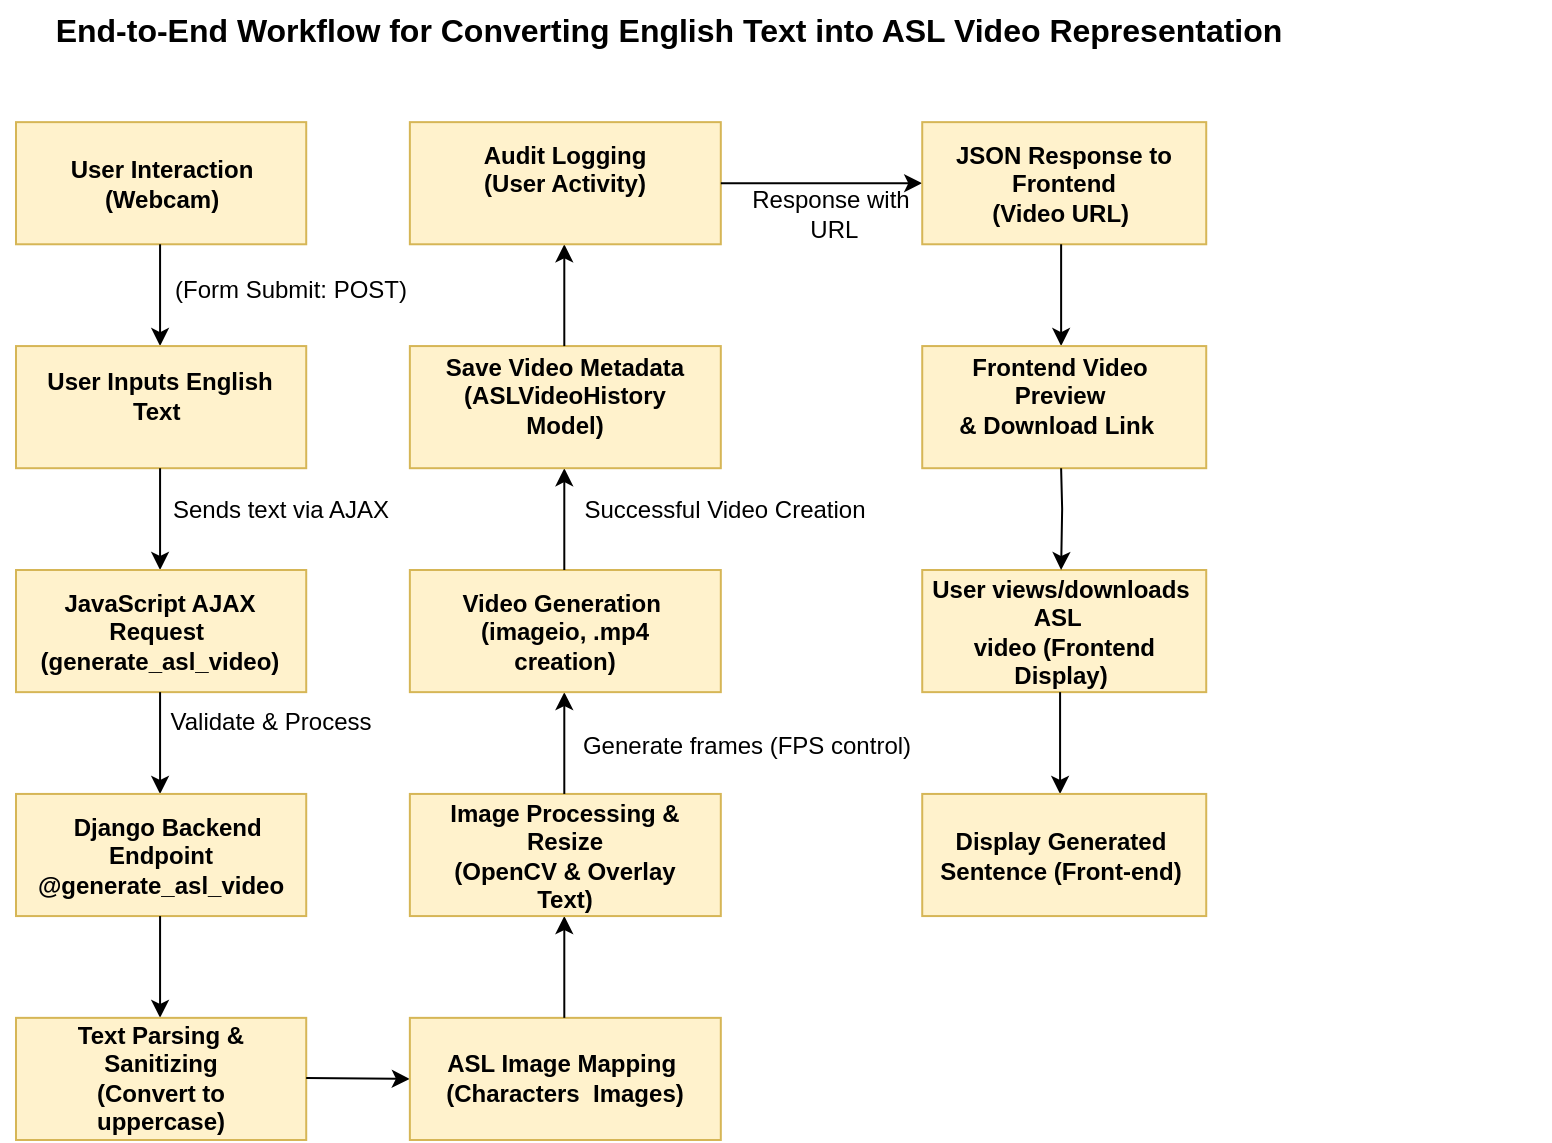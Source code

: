 <mxfile version="26.2.13">
  <diagram id="C5RBs43oDa-KdzZeNtuy" name="Page-1">
    <mxGraphModel dx="948" dy="652" grid="1" gridSize="10" guides="1" tooltips="1" connect="1" arrows="1" fold="1" page="1" pageScale="1" pageWidth="827" pageHeight="1169" math="0" shadow="0">
      <root>
        <mxCell id="WIyWlLk6GJQsqaUBKTNV-0" />
        <mxCell id="WIyWlLk6GJQsqaUBKTNV-1" parent="WIyWlLk6GJQsqaUBKTNV-0" />
        <mxCell id="iUWQHkMu8339N5Hj9UHk-56" value="" style="group" vertex="1" connectable="0" parent="WIyWlLk6GJQsqaUBKTNV-1">
          <mxGeometry x="60" y="50" width="767" height="570" as="geometry" />
        </mxCell>
        <mxCell id="iUWQHkMu8339N5Hj9UHk-57" style="edgeStyle=orthogonalEdgeStyle;rounded=0;orthogonalLoop=1;jettySize=auto;html=1;exitX=0;exitY=0.5;exitDx=0;exitDy=0;" edge="1" parent="iUWQHkMu8339N5Hj9UHk-56" source="iUWQHkMu8339N5Hj9UHk-0">
          <mxGeometry relative="1" as="geometry">
            <mxPoint x="20.73" y="91.607" as="targetPoint" />
          </mxGeometry>
        </mxCell>
        <mxCell id="iUWQHkMu8339N5Hj9UHk-0" value="" style="rounded=0;whiteSpace=wrap;html=1;fillColor=#fff2cc;strokeColor=#d6b656;" vertex="1" parent="iUWQHkMu8339N5Hj9UHk-56">
          <mxGeometry y="61.071" width="145.108" height="61.071" as="geometry" />
        </mxCell>
        <mxCell id="iUWQHkMu8339N5Hj9UHk-1" value="User Interaction (Webcam)" style="text;html=1;align=center;verticalAlign=middle;whiteSpace=wrap;rounded=0;fontStyle=1" vertex="1" parent="iUWQHkMu8339N5Hj9UHk-56">
          <mxGeometry x="15.547" y="76.339" width="114.014" height="30.536" as="geometry" />
        </mxCell>
        <mxCell id="iUWQHkMu8339N5Hj9UHk-2" value="" style="endArrow=classic;html=1;rounded=0;" edge="1" parent="iUWQHkMu8339N5Hj9UHk-56">
          <mxGeometry width="50" height="50" relative="1" as="geometry">
            <mxPoint x="72.036" y="122.143" as="sourcePoint" />
            <mxPoint x="72.036" y="173.036" as="targetPoint" />
          </mxGeometry>
        </mxCell>
        <mxCell id="iUWQHkMu8339N5Hj9UHk-3" value="" style="rounded=0;whiteSpace=wrap;html=1;fillColor=#fff2cc;strokeColor=#d6b656;" vertex="1" parent="iUWQHkMu8339N5Hj9UHk-56">
          <mxGeometry y="173.036" width="145.108" height="61.071" as="geometry" />
        </mxCell>
        <mxCell id="iUWQHkMu8339N5Hj9UHk-4" value="User Inputs English Text&amp;nbsp;" style="text;html=1;align=center;verticalAlign=middle;whiteSpace=wrap;rounded=0;fontStyle=1" vertex="1" parent="iUWQHkMu8339N5Hj9UHk-56">
          <mxGeometry x="10.365" y="183.214" width="124.378" height="30.536" as="geometry" />
        </mxCell>
        <mxCell id="iUWQHkMu8339N5Hj9UHk-5" value="" style="endArrow=classic;html=1;rounded=0;" edge="1" parent="iUWQHkMu8339N5Hj9UHk-56">
          <mxGeometry width="50" height="50" relative="1" as="geometry">
            <mxPoint x="72.036" y="234.107" as="sourcePoint" />
            <mxPoint x="72.036" y="285" as="targetPoint" />
          </mxGeometry>
        </mxCell>
        <mxCell id="iUWQHkMu8339N5Hj9UHk-6" value="" style="rounded=0;whiteSpace=wrap;html=1;fillColor=#fff2cc;strokeColor=#d6b656;" vertex="1" parent="iUWQHkMu8339N5Hj9UHk-56">
          <mxGeometry y="285" width="145.108" height="61.071" as="geometry" />
        </mxCell>
        <mxCell id="iUWQHkMu8339N5Hj9UHk-7" value="JavaScript AJAX Request&amp;nbsp;&lt;div&gt;(generate_asl_video)&lt;br&gt;&lt;/div&gt;" style="text;html=1;align=center;verticalAlign=middle;whiteSpace=wrap;rounded=0;fontStyle=1" vertex="1" parent="iUWQHkMu8339N5Hj9UHk-56">
          <mxGeometry x="10.365" y="300.268" width="124.378" height="30.536" as="geometry" />
        </mxCell>
        <mxCell id="iUWQHkMu8339N5Hj9UHk-8" value="" style="endArrow=classic;html=1;rounded=0;" edge="1" parent="iUWQHkMu8339N5Hj9UHk-56">
          <mxGeometry width="50" height="50" relative="1" as="geometry">
            <mxPoint x="72.036" y="346.071" as="sourcePoint" />
            <mxPoint x="72.036" y="396.964" as="targetPoint" />
          </mxGeometry>
        </mxCell>
        <mxCell id="iUWQHkMu8339N5Hj9UHk-9" value="" style="rounded=0;whiteSpace=wrap;html=1;fillColor=#fff2cc;strokeColor=#d6b656;" vertex="1" parent="iUWQHkMu8339N5Hj9UHk-56">
          <mxGeometry y="396.964" width="145.108" height="61.071" as="geometry" />
        </mxCell>
        <mxCell id="iUWQHkMu8339N5Hj9UHk-10" value="&amp;nbsp;&amp;nbsp;Django Backend Endpoint&lt;div&gt;@generate_asl_video&lt;br&gt;&lt;/div&gt;" style="text;html=1;align=center;verticalAlign=middle;whiteSpace=wrap;rounded=0;fontStyle=1" vertex="1" parent="iUWQHkMu8339N5Hj9UHk-56">
          <mxGeometry x="5.182" y="412.232" width="134.743" height="30.536" as="geometry" />
        </mxCell>
        <mxCell id="iUWQHkMu8339N5Hj9UHk-11" value="" style="endArrow=classic;html=1;rounded=0;" edge="1" parent="iUWQHkMu8339N5Hj9UHk-56">
          <mxGeometry width="50" height="50" relative="1" as="geometry">
            <mxPoint x="72.036" y="458.036" as="sourcePoint" />
            <mxPoint x="72.036" y="508.929" as="targetPoint" />
          </mxGeometry>
        </mxCell>
        <mxCell id="iUWQHkMu8339N5Hj9UHk-12" value="" style="rounded=0;whiteSpace=wrap;html=1;fillColor=#fff2cc;strokeColor=#d6b656;" vertex="1" parent="iUWQHkMu8339N5Hj9UHk-56">
          <mxGeometry y="508.929" width="145.108" height="61.071" as="geometry" />
        </mxCell>
        <mxCell id="iUWQHkMu8339N5Hj9UHk-13" value="Text Parsing &amp;amp; Sanitizing&lt;div&gt;(Convert to uppercase)&lt;br&gt;&lt;/div&gt;" style="text;html=1;align=center;verticalAlign=middle;whiteSpace=wrap;rounded=0;fontStyle=1" vertex="1" parent="iUWQHkMu8339N5Hj9UHk-56">
          <mxGeometry x="12.956" y="524.196" width="119.196" height="30.536" as="geometry" />
        </mxCell>
        <mxCell id="iUWQHkMu8339N5Hj9UHk-14" value="" style="endArrow=classic;html=1;rounded=0;entryX=0;entryY=0.5;entryDx=0;entryDy=0;" edge="1" parent="iUWQHkMu8339N5Hj9UHk-56" target="iUWQHkMu8339N5Hj9UHk-15">
          <mxGeometry width="50" height="50" relative="1" as="geometry">
            <mxPoint x="145.108" y="538.955" as="sourcePoint" />
            <mxPoint x="207.297" y="538.955" as="targetPoint" />
          </mxGeometry>
        </mxCell>
        <mxCell id="iUWQHkMu8339N5Hj9UHk-15" value="" style="rounded=0;whiteSpace=wrap;html=1;fillColor=#fff2cc;strokeColor=#d6b656;" vertex="1" parent="iUWQHkMu8339N5Hj9UHk-56">
          <mxGeometry x="196.932" y="508.929" width="155.473" height="61.071" as="geometry" />
        </mxCell>
        <mxCell id="iUWQHkMu8339N5Hj9UHk-16" value="ASL Image Mapping&amp;nbsp;&lt;div&gt;(Characters &amp;nbsp;Images)&lt;br&gt;&lt;/div&gt;" style="text;html=1;align=center;verticalAlign=middle;whiteSpace=wrap;rounded=0;fontStyle=1" vertex="1" parent="iUWQHkMu8339N5Hj9UHk-56">
          <mxGeometry x="196.932" y="524.196" width="155.473" height="30.536" as="geometry" />
        </mxCell>
        <mxCell id="iUWQHkMu8339N5Hj9UHk-17" value="" style="endArrow=classic;html=1;rounded=0;" edge="1" parent="iUWQHkMu8339N5Hj9UHk-56">
          <mxGeometry width="50" height="50" relative="1" as="geometry">
            <mxPoint x="274.151" y="508.929" as="sourcePoint" />
            <mxPoint x="274.151" y="458.036" as="targetPoint" />
          </mxGeometry>
        </mxCell>
        <mxCell id="iUWQHkMu8339N5Hj9UHk-18" value="" style="rounded=0;whiteSpace=wrap;html=1;fillColor=#fff2cc;strokeColor=#d6b656;" vertex="1" parent="iUWQHkMu8339N5Hj9UHk-56">
          <mxGeometry x="196.932" y="396.964" width="155.473" height="61.071" as="geometry" />
        </mxCell>
        <mxCell id="iUWQHkMu8339N5Hj9UHk-19" value="Image Processing &amp;amp; Resize&lt;div&gt;(OpenCV &amp;amp; Overlay Text)&lt;br&gt;&lt;/div&gt;" style="text;html=1;align=center;verticalAlign=middle;whiteSpace=wrap;rounded=0;fontStyle=1" vertex="1" parent="iUWQHkMu8339N5Hj9UHk-56">
          <mxGeometry x="207.297" y="412.232" width="134.743" height="30.536" as="geometry" />
        </mxCell>
        <mxCell id="iUWQHkMu8339N5Hj9UHk-21" value="" style="endArrow=classic;html=1;rounded=0;" edge="1" parent="iUWQHkMu8339N5Hj9UHk-56">
          <mxGeometry width="50" height="50" relative="1" as="geometry">
            <mxPoint x="274.151" y="396.964" as="sourcePoint" />
            <mxPoint x="274.151" y="346.071" as="targetPoint" />
          </mxGeometry>
        </mxCell>
        <mxCell id="iUWQHkMu8339N5Hj9UHk-22" value="" style="rounded=0;whiteSpace=wrap;html=1;fillColor=#fff2cc;strokeColor=#d6b656;" vertex="1" parent="iUWQHkMu8339N5Hj9UHk-56">
          <mxGeometry x="196.932" y="285" width="155.473" height="61.071" as="geometry" />
        </mxCell>
        <mxCell id="iUWQHkMu8339N5Hj9UHk-23" value="Video Generation&amp;nbsp;&lt;div&gt;(imageio, .mp4 creation)&lt;br&gt;&lt;/div&gt;" style="text;html=1;align=center;verticalAlign=middle;whiteSpace=wrap;rounded=0;fontStyle=1" vertex="1" parent="iUWQHkMu8339N5Hj9UHk-56">
          <mxGeometry x="207.297" y="300.268" width="134.743" height="30.536" as="geometry" />
        </mxCell>
        <mxCell id="iUWQHkMu8339N5Hj9UHk-24" value="" style="endArrow=classic;html=1;rounded=0;" edge="1" parent="iUWQHkMu8339N5Hj9UHk-56">
          <mxGeometry width="50" height="50" relative="1" as="geometry">
            <mxPoint x="274.151" y="285" as="sourcePoint" />
            <mxPoint x="274.151" y="234.107" as="targetPoint" />
          </mxGeometry>
        </mxCell>
        <mxCell id="iUWQHkMu8339N5Hj9UHk-25" value="" style="rounded=0;whiteSpace=wrap;html=1;fillColor=#fff2cc;strokeColor=#d6b656;" vertex="1" parent="iUWQHkMu8339N5Hj9UHk-56">
          <mxGeometry x="196.932" y="173.036" width="155.473" height="61.071" as="geometry" />
        </mxCell>
        <mxCell id="iUWQHkMu8339N5Hj9UHk-26" value="&amp;nbsp;Save Video Metadata&amp;nbsp;&lt;div&gt;(ASLVideoHistory Model)&lt;br&gt;&lt;/div&gt;" style="text;html=1;align=center;verticalAlign=middle;whiteSpace=wrap;rounded=0;fontStyle=1" vertex="1" parent="iUWQHkMu8339N5Hj9UHk-56">
          <mxGeometry x="207.297" y="183.214" width="134.743" height="30.536" as="geometry" />
        </mxCell>
        <mxCell id="iUWQHkMu8339N5Hj9UHk-28" value="" style="endArrow=classic;html=1;rounded=0;" edge="1" parent="iUWQHkMu8339N5Hj9UHk-56">
          <mxGeometry width="50" height="50" relative="1" as="geometry">
            <mxPoint x="274.151" y="173.036" as="sourcePoint" />
            <mxPoint x="274.151" y="122.143" as="targetPoint" />
          </mxGeometry>
        </mxCell>
        <mxCell id="iUWQHkMu8339N5Hj9UHk-29" value="" style="rounded=0;whiteSpace=wrap;html=1;fillColor=#fff2cc;strokeColor=#d6b656;" vertex="1" parent="iUWQHkMu8339N5Hj9UHk-56">
          <mxGeometry x="196.932" y="61.071" width="155.473" height="61.071" as="geometry" />
        </mxCell>
        <mxCell id="iUWQHkMu8339N5Hj9UHk-30" value="Audit Logging&lt;div&gt;(User Activity)&lt;br&gt;&lt;div&gt;&lt;br&gt;&lt;/div&gt;&lt;/div&gt;" style="text;html=1;align=center;verticalAlign=middle;whiteSpace=wrap;rounded=0;fontStyle=1" vertex="1" parent="iUWQHkMu8339N5Hj9UHk-56">
          <mxGeometry x="207.297" y="76.339" width="134.743" height="30.536" as="geometry" />
        </mxCell>
        <mxCell id="iUWQHkMu8339N5Hj9UHk-33" value="" style="endArrow=classic;html=1;rounded=0;entryX=0;entryY=0.5;entryDx=0;entryDy=0;" edge="1" parent="iUWQHkMu8339N5Hj9UHk-56" target="iUWQHkMu8339N5Hj9UHk-34">
          <mxGeometry width="50" height="50" relative="1" as="geometry">
            <mxPoint x="352.405" y="91.607" as="sourcePoint" />
            <mxPoint x="435.324" y="91.607" as="targetPoint" />
          </mxGeometry>
        </mxCell>
        <mxCell id="iUWQHkMu8339N5Hj9UHk-54" value="&lt;span style=&quot;text-align: start; font-size: medium;&quot;&gt;End-to-End Workflow for Converting English Text into ASL Video Representation&lt;/span&gt;" style="text;html=1;align=center;verticalAlign=middle;whiteSpace=wrap;rounded=0;fontStyle=1" vertex="1" parent="iUWQHkMu8339N5Hj9UHk-56">
          <mxGeometry width="652.986" height="30.536" as="geometry" />
        </mxCell>
        <mxCell id="iUWQHkMu8339N5Hj9UHk-73" value="" style="group" vertex="1" connectable="0" parent="iUWQHkMu8339N5Hj9UHk-56">
          <mxGeometry x="507.878" y="61.071" width="124.378" height="493.661" as="geometry" />
        </mxCell>
        <mxCell id="iUWQHkMu8339N5Hj9UHk-34" value="" style="rounded=0;whiteSpace=wrap;html=1;fillColor=#fff2cc;strokeColor=#d6b656;" vertex="1" parent="iUWQHkMu8339N5Hj9UHk-73">
          <mxGeometry x="-54.765" width="141.999" height="61.071" as="geometry" />
        </mxCell>
        <mxCell id="iUWQHkMu8339N5Hj9UHk-36" value="" style="endArrow=classic;html=1;rounded=0;" edge="1" parent="iUWQHkMu8339N5Hj9UHk-73">
          <mxGeometry width="50" height="50" relative="1" as="geometry">
            <mxPoint x="14.68" y="61.071" as="sourcePoint" />
            <mxPoint x="14.68" y="111.964" as="targetPoint" />
          </mxGeometry>
        </mxCell>
        <mxCell id="iUWQHkMu8339N5Hj9UHk-37" value="" style="rounded=0;whiteSpace=wrap;html=1;fillColor=#fff2cc;strokeColor=#d6b656;" vertex="1" parent="iUWQHkMu8339N5Hj9UHk-73">
          <mxGeometry x="-54.765" y="111.964" width="141.999" height="61.071" as="geometry" />
        </mxCell>
        <mxCell id="iUWQHkMu8339N5Hj9UHk-42" value="Frontend Video Preview&lt;div&gt;&amp;amp; Download Link&amp;nbsp;&lt;br&gt;&lt;/div&gt;" style="text;html=1;align=center;verticalAlign=middle;whiteSpace=wrap;rounded=0;fontStyle=1" vertex="1" parent="iUWQHkMu8339N5Hj9UHk-73">
          <mxGeometry x="-47.509" y="122.143" width="124.378" height="30.536" as="geometry" />
        </mxCell>
        <mxCell id="iUWQHkMu8339N5Hj9UHk-44" value="" style="rounded=0;whiteSpace=wrap;html=1;fillColor=#fff2cc;strokeColor=#d6b656;" vertex="1" parent="iUWQHkMu8339N5Hj9UHk-73">
          <mxGeometry x="-54.765" y="223.929" width="141.999" height="61.071" as="geometry" />
        </mxCell>
        <mxCell id="iUWQHkMu8339N5Hj9UHk-46" value="" style="endArrow=classic;html=1;rounded=0;" edge="1" parent="iUWQHkMu8339N5Hj9UHk-73">
          <mxGeometry width="50" height="50" relative="1" as="geometry">
            <mxPoint x="14.162" y="285" as="sourcePoint" />
            <mxPoint x="14.162" y="335.893" as="targetPoint" />
          </mxGeometry>
        </mxCell>
        <mxCell id="iUWQHkMu8339N5Hj9UHk-47" value="" style="rounded=0;whiteSpace=wrap;html=1;fillColor=#fff2cc;strokeColor=#d6b656;" vertex="1" parent="iUWQHkMu8339N5Hj9UHk-73">
          <mxGeometry x="-54.765" y="335.893" width="141.999" height="61.071" as="geometry" />
        </mxCell>
        <mxCell id="iUWQHkMu8339N5Hj9UHk-48" value="Display Generated&lt;div&gt;Sentence (Front-end)&lt;br&gt;&lt;/div&gt;" style="text;html=1;align=center;verticalAlign=middle;whiteSpace=wrap;rounded=0;fontStyle=1" vertex="1" parent="iUWQHkMu8339N5Hj9UHk-73">
          <mxGeometry x="-57.874" y="351.161" width="145.108" height="30.536" as="geometry" />
        </mxCell>
        <mxCell id="iUWQHkMu8339N5Hj9UHk-35" value="&lt;div&gt;JSON Response to Frontend&lt;br&gt;&lt;/div&gt;&lt;div&gt;(Video URL)&amp;nbsp;&lt;br&gt;&lt;/div&gt;" style="text;html=1;align=center;verticalAlign=middle;whiteSpace=wrap;rounded=0;fontStyle=1" vertex="1" parent="iUWQHkMu8339N5Hj9UHk-73">
          <mxGeometry x="-45.954" y="15.268" width="124.378" height="30.536" as="geometry" />
        </mxCell>
        <mxCell id="iUWQHkMu8339N5Hj9UHk-43" value="" style="endArrow=classic;html=1;rounded=0;" edge="1" parent="iUWQHkMu8339N5Hj9UHk-73">
          <mxGeometry width="50" height="50" relative="1" as="geometry">
            <mxPoint x="14.68" y="173.036" as="sourcePoint" />
            <mxPoint x="14.68" y="223.929" as="targetPoint" />
            <Array as="points">
              <mxPoint x="15.198" y="193.393" />
            </Array>
          </mxGeometry>
        </mxCell>
        <mxCell id="iUWQHkMu8339N5Hj9UHk-45" value="User views/downloads ASL&amp;nbsp;&lt;div&gt;&amp;nbsp;video (Frontend Display)&lt;br&gt;&lt;/div&gt;" style="text;html=1;align=center;verticalAlign=middle;whiteSpace=wrap;rounded=0;fontStyle=1" vertex="1" parent="iUWQHkMu8339N5Hj9UHk-73">
          <mxGeometry x="-57.874" y="239.196" width="145.108" height="30.536" as="geometry" />
        </mxCell>
        <mxCell id="iUWQHkMu8339N5Hj9UHk-77" value="(Form Submit: POST)" style="text;html=1;align=center;verticalAlign=middle;resizable=0;points=[];autosize=1;strokeColor=none;fillColor=none;" vertex="1" parent="iUWQHkMu8339N5Hj9UHk-56">
          <mxGeometry x="67.3" y="130" width="140" height="30" as="geometry" />
        </mxCell>
        <mxCell id="iUWQHkMu8339N5Hj9UHk-78" value="Sends text via AJAX" style="text;html=1;align=center;verticalAlign=middle;resizable=0;points=[];autosize=1;strokeColor=none;fillColor=none;" vertex="1" parent="iUWQHkMu8339N5Hj9UHk-56">
          <mxGeometry x="66.93" y="240" width="130" height="30" as="geometry" />
        </mxCell>
        <mxCell id="iUWQHkMu8339N5Hj9UHk-79" value="Validate &amp;amp; Process" style="text;html=1;align=center;verticalAlign=middle;resizable=0;points=[];autosize=1;strokeColor=none;fillColor=none;" vertex="1" parent="iUWQHkMu8339N5Hj9UHk-56">
          <mxGeometry x="66.93" y="346.07" width="120" height="30" as="geometry" />
        </mxCell>
        <mxCell id="iUWQHkMu8339N5Hj9UHk-80" value="Generate frames (FPS control)" style="text;html=1;align=center;verticalAlign=middle;resizable=0;points=[];autosize=1;strokeColor=none;fillColor=none;" vertex="1" parent="iUWQHkMu8339N5Hj9UHk-56">
          <mxGeometry x="270" y="358" width="190" height="30" as="geometry" />
        </mxCell>
        <mxCell id="iUWQHkMu8339N5Hj9UHk-81" value="Successful Video Creation" style="text;html=1;align=center;verticalAlign=middle;resizable=0;points=[];autosize=1;strokeColor=none;fillColor=none;" vertex="1" parent="iUWQHkMu8339N5Hj9UHk-56">
          <mxGeometry x="273.5" y="240" width="160" height="30" as="geometry" />
        </mxCell>
        <mxCell id="iUWQHkMu8339N5Hj9UHk-82" value="Response with&lt;div&gt;&amp;nbsp;URL&lt;/div&gt;" style="text;html=1;align=center;verticalAlign=middle;resizable=0;points=[];autosize=1;strokeColor=none;fillColor=none;" vertex="1" parent="iUWQHkMu8339N5Hj9UHk-56">
          <mxGeometry x="357.04" y="87.14" width="100" height="40" as="geometry" />
        </mxCell>
      </root>
    </mxGraphModel>
  </diagram>
</mxfile>
